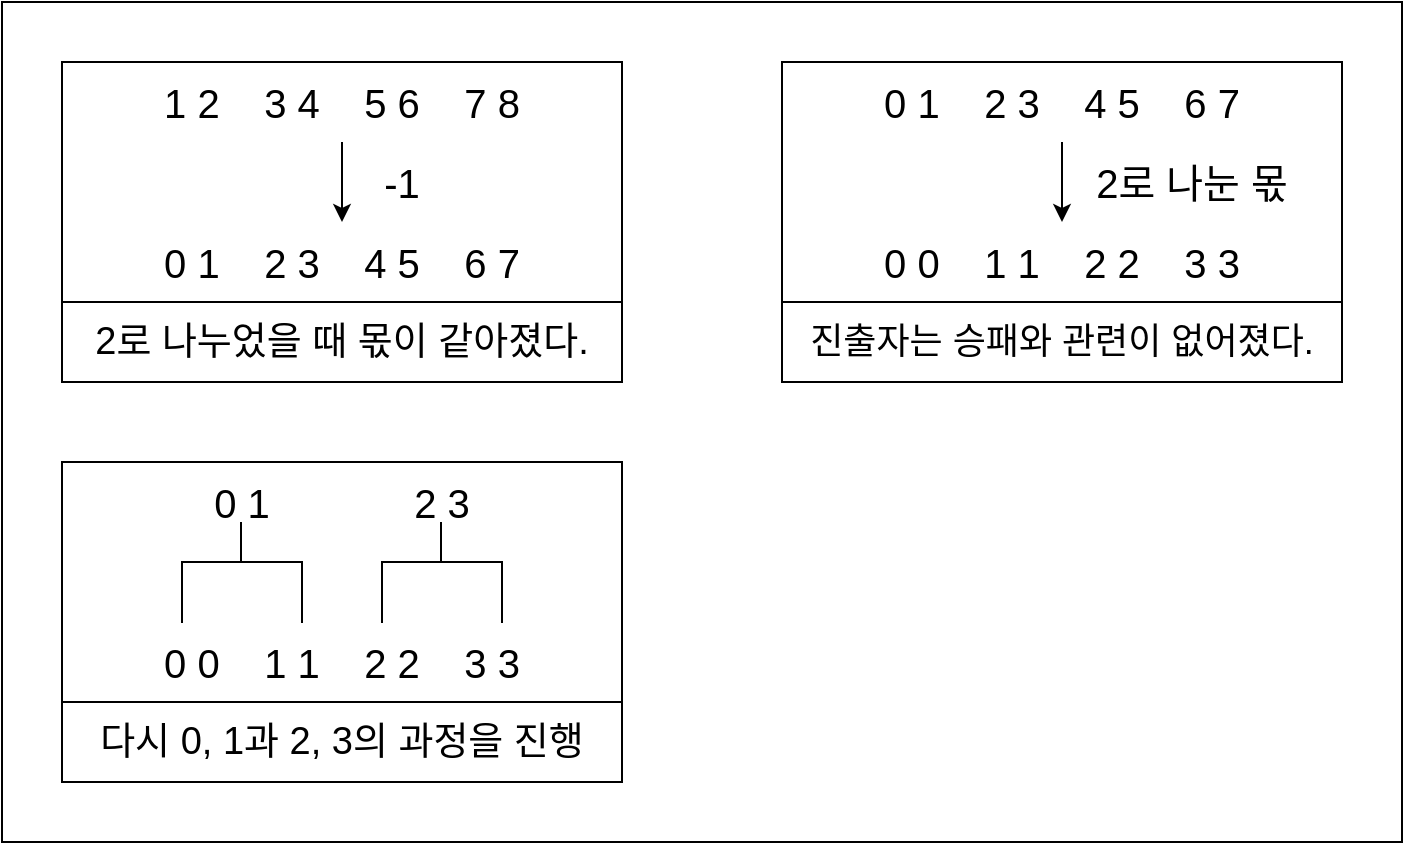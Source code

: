 <mxfile version="22.0.4" type="device">
  <diagram name="페이지-1" id="n2HF2ay1V8_9gVUOszD0">
    <mxGraphModel dx="1018" dy="830" grid="1" gridSize="10" guides="1" tooltips="1" connect="1" arrows="1" fold="1" page="1" pageScale="1" pageWidth="827" pageHeight="1169" math="0" shadow="0">
      <root>
        <mxCell id="0" />
        <mxCell id="1" parent="0" />
        <mxCell id="64_QCXdCVJKurTlPlhXz-32" value="" style="rounded=0;whiteSpace=wrap;html=1;" vertex="1" parent="1">
          <mxGeometry x="10" y="10" width="700" height="420" as="geometry" />
        </mxCell>
        <mxCell id="64_QCXdCVJKurTlPlhXz-28" value="" style="rounded=0;whiteSpace=wrap;html=1;" vertex="1" parent="1">
          <mxGeometry x="40" y="240" width="280" height="120" as="geometry" />
        </mxCell>
        <mxCell id="64_QCXdCVJKurTlPlhXz-13" value="" style="rounded=0;whiteSpace=wrap;html=1;" vertex="1" parent="1">
          <mxGeometry x="400" y="40" width="280" height="120" as="geometry" />
        </mxCell>
        <mxCell id="64_QCXdCVJKurTlPlhXz-6" value="" style="rounded=0;whiteSpace=wrap;html=1;" vertex="1" parent="1">
          <mxGeometry x="40" y="40" width="280" height="120" as="geometry" />
        </mxCell>
        <mxCell id="64_QCXdCVJKurTlPlhXz-2" value="1 2&amp;nbsp; &amp;nbsp; 3 4&amp;nbsp; &amp;nbsp; 5 6&amp;nbsp; &amp;nbsp; 7 8" style="text;html=1;strokeColor=none;fillColor=none;align=center;verticalAlign=middle;whiteSpace=wrap;rounded=0;fontSize=20;" vertex="1" parent="1">
          <mxGeometry x="40" y="40" width="280" height="40" as="geometry" />
        </mxCell>
        <mxCell id="64_QCXdCVJKurTlPlhXz-3" value="" style="endArrow=classic;html=1;rounded=0;" edge="1" parent="1">
          <mxGeometry width="50" height="50" relative="1" as="geometry">
            <mxPoint x="180" y="80" as="sourcePoint" />
            <mxPoint x="180" y="120" as="targetPoint" />
          </mxGeometry>
        </mxCell>
        <mxCell id="64_QCXdCVJKurTlPlhXz-4" value="0 1&amp;nbsp; &amp;nbsp; 2 3&amp;nbsp; &amp;nbsp; 4 5&amp;nbsp; &amp;nbsp; 6 7" style="text;html=1;strokeColor=none;fillColor=none;align=center;verticalAlign=middle;whiteSpace=wrap;rounded=0;fontSize=20;" vertex="1" parent="1">
          <mxGeometry x="40" y="120" width="280" height="40" as="geometry" />
        </mxCell>
        <mxCell id="64_QCXdCVJKurTlPlhXz-5" value="-1" style="text;html=1;strokeColor=none;fillColor=none;align=center;verticalAlign=middle;whiteSpace=wrap;rounded=0;fontSize=20;" vertex="1" parent="1">
          <mxGeometry x="190" y="80" width="40" height="40" as="geometry" />
        </mxCell>
        <mxCell id="64_QCXdCVJKurTlPlhXz-7" value="&lt;font style=&quot;font-size: 19px;&quot;&gt;2로 나누었을 때 몫이 같아졌다.&lt;/font&gt;" style="rounded=0;whiteSpace=wrap;html=1;" vertex="1" parent="1">
          <mxGeometry x="40" y="160" width="280" height="40" as="geometry" />
        </mxCell>
        <mxCell id="64_QCXdCVJKurTlPlhXz-9" value="0 1&amp;nbsp; &amp;nbsp; 2 3&amp;nbsp; &amp;nbsp; 4 5&amp;nbsp; &amp;nbsp; 6 7" style="text;html=1;strokeColor=none;fillColor=none;align=center;verticalAlign=middle;whiteSpace=wrap;rounded=0;fontSize=20;" vertex="1" parent="1">
          <mxGeometry x="400" y="40" width="280" height="40" as="geometry" />
        </mxCell>
        <mxCell id="64_QCXdCVJKurTlPlhXz-10" value="" style="endArrow=classic;html=1;rounded=0;" edge="1" parent="1">
          <mxGeometry width="50" height="50" relative="1" as="geometry">
            <mxPoint x="540" y="80" as="sourcePoint" />
            <mxPoint x="540" y="120" as="targetPoint" />
          </mxGeometry>
        </mxCell>
        <mxCell id="64_QCXdCVJKurTlPlhXz-11" value="0 0&amp;nbsp; &amp;nbsp; 1 1&amp;nbsp; &amp;nbsp; 2 2&amp;nbsp; &amp;nbsp; 3 3" style="text;html=1;strokeColor=none;fillColor=none;align=center;verticalAlign=middle;whiteSpace=wrap;rounded=0;fontSize=20;" vertex="1" parent="1">
          <mxGeometry x="400" y="120" width="280" height="40" as="geometry" />
        </mxCell>
        <mxCell id="64_QCXdCVJKurTlPlhXz-12" value="2로 나눈 몫" style="text;html=1;strokeColor=none;fillColor=none;align=center;verticalAlign=middle;whiteSpace=wrap;rounded=0;fontSize=20;" vertex="1" parent="1">
          <mxGeometry x="550" y="80" width="110" height="40" as="geometry" />
        </mxCell>
        <mxCell id="64_QCXdCVJKurTlPlhXz-14" value="&lt;font style=&quot;font-size: 18px;&quot;&gt;진출자는 승패와 관련이 없어졌다.&lt;/font&gt;" style="rounded=0;whiteSpace=wrap;html=1;" vertex="1" parent="1">
          <mxGeometry x="400" y="160" width="280" height="40" as="geometry" />
        </mxCell>
        <mxCell id="64_QCXdCVJKurTlPlhXz-18" value="0 0&amp;nbsp; &amp;nbsp; 1 1&amp;nbsp; &amp;nbsp; 2 2&amp;nbsp; &amp;nbsp; 3 3" style="text;html=1;strokeColor=none;fillColor=none;align=center;verticalAlign=middle;whiteSpace=wrap;rounded=0;fontSize=20;" vertex="1" parent="1">
          <mxGeometry x="40" y="320" width="280" height="40" as="geometry" />
        </mxCell>
        <mxCell id="64_QCXdCVJKurTlPlhXz-21" value="" style="shape=partialRectangle;whiteSpace=wrap;html=1;bottom=1;right=1;left=1;top=0;fillColor=none;routingCenterX=-0.5;rotation=-180;" vertex="1" parent="1">
          <mxGeometry x="100" y="290" width="60" height="30" as="geometry" />
        </mxCell>
        <mxCell id="64_QCXdCVJKurTlPlhXz-22" value="" style="shape=partialRectangle;whiteSpace=wrap;html=1;bottom=1;right=1;left=1;top=0;fillColor=none;routingCenterX=-0.5;rotation=-180;" vertex="1" parent="1">
          <mxGeometry x="200" y="290" width="60" height="30" as="geometry" />
        </mxCell>
        <mxCell id="64_QCXdCVJKurTlPlhXz-23" value="0 1&amp;nbsp; &amp;nbsp; &amp;nbsp; &amp;nbsp; &amp;nbsp; &amp;nbsp; &amp;nbsp;2 3" style="text;html=1;strokeColor=none;fillColor=none;align=center;verticalAlign=middle;whiteSpace=wrap;rounded=0;fontSize=20;" vertex="1" parent="1">
          <mxGeometry x="40" y="240" width="280" height="40" as="geometry" />
        </mxCell>
        <mxCell id="64_QCXdCVJKurTlPlhXz-26" value="" style="endArrow=none;html=1;rounded=0;" edge="1" parent="1">
          <mxGeometry width="50" height="50" relative="1" as="geometry">
            <mxPoint x="129.5" y="290" as="sourcePoint" />
            <mxPoint x="129.5" y="270" as="targetPoint" />
          </mxGeometry>
        </mxCell>
        <mxCell id="64_QCXdCVJKurTlPlhXz-27" value="" style="endArrow=none;html=1;rounded=0;" edge="1" parent="1">
          <mxGeometry width="50" height="50" relative="1" as="geometry">
            <mxPoint x="229.5" y="290" as="sourcePoint" />
            <mxPoint x="229.5" y="270" as="targetPoint" />
          </mxGeometry>
        </mxCell>
        <mxCell id="64_QCXdCVJKurTlPlhXz-29" value="&lt;font style=&quot;font-size: 19px;&quot;&gt;다시 0, 1과 2, 3의 과정을 진행&lt;/font&gt;" style="rounded=0;whiteSpace=wrap;html=1;" vertex="1" parent="1">
          <mxGeometry x="40" y="360" width="280" height="40" as="geometry" />
        </mxCell>
      </root>
    </mxGraphModel>
  </diagram>
</mxfile>
